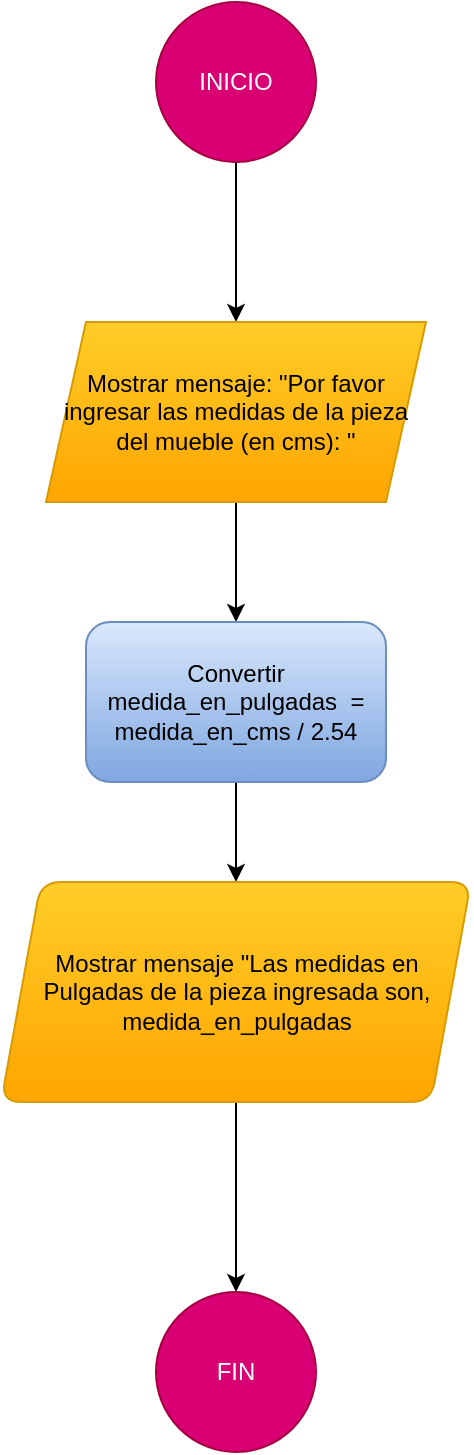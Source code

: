 <mxfile version="25.0.3">
  <diagram id="C5RBs43oDa-KdzZeNtuy" name="Page-1">
    <mxGraphModel dx="642" dy="410" grid="1" gridSize="10" guides="1" tooltips="1" connect="1" arrows="1" fold="1" page="1" pageScale="1" pageWidth="827" pageHeight="1169" math="0" shadow="0">
      <root>
        <mxCell id="WIyWlLk6GJQsqaUBKTNV-0" />
        <mxCell id="WIyWlLk6GJQsqaUBKTNV-1" parent="WIyWlLk6GJQsqaUBKTNV-0" />
        <mxCell id="L8pV754cRsekcdLMrZLq-2" value="" style="edgeStyle=orthogonalEdgeStyle;rounded=0;orthogonalLoop=1;jettySize=auto;html=1;" edge="1" parent="WIyWlLk6GJQsqaUBKTNV-1" source="L8pV754cRsekcdLMrZLq-0" target="L8pV754cRsekcdLMrZLq-1">
          <mxGeometry relative="1" as="geometry" />
        </mxCell>
        <mxCell id="L8pV754cRsekcdLMrZLq-0" value="INICIO" style="ellipse;whiteSpace=wrap;html=1;aspect=fixed;fillColor=#d80073;fontColor=#ffffff;strokeColor=#A50040;" vertex="1" parent="WIyWlLk6GJQsqaUBKTNV-1">
          <mxGeometry x="320" y="10" width="80" height="80" as="geometry" />
        </mxCell>
        <mxCell id="L8pV754cRsekcdLMrZLq-4" value="" style="edgeStyle=orthogonalEdgeStyle;rounded=0;orthogonalLoop=1;jettySize=auto;html=1;" edge="1" parent="WIyWlLk6GJQsqaUBKTNV-1" source="L8pV754cRsekcdLMrZLq-1" target="L8pV754cRsekcdLMrZLq-3">
          <mxGeometry relative="1" as="geometry" />
        </mxCell>
        <mxCell id="L8pV754cRsekcdLMrZLq-1" value="Mostrar mensaje: &quot;Por favor ingresar las medidas de la pieza del mueble (en cms): &quot;" style="shape=parallelogram;perimeter=parallelogramPerimeter;whiteSpace=wrap;html=1;fixedSize=1;fillColor=#ffcd28;strokeColor=#d79b00;gradientColor=#ffa500;" vertex="1" parent="WIyWlLk6GJQsqaUBKTNV-1">
          <mxGeometry x="265" y="170" width="190" height="90" as="geometry" />
        </mxCell>
        <mxCell id="L8pV754cRsekcdLMrZLq-7" value="" style="edgeStyle=orthogonalEdgeStyle;rounded=0;orthogonalLoop=1;jettySize=auto;html=1;" edge="1" parent="WIyWlLk6GJQsqaUBKTNV-1" source="L8pV754cRsekcdLMrZLq-3" target="L8pV754cRsekcdLMrZLq-6">
          <mxGeometry relative="1" as="geometry" />
        </mxCell>
        <mxCell id="L8pV754cRsekcdLMrZLq-3" value="Convertir medida_en_pulgadas&amp;nbsp; = medida_en_cms / 2.54" style="rounded=1;whiteSpace=wrap;html=1;fillColor=#dae8fc;gradientColor=#7ea6e0;strokeColor=#6c8ebf;" vertex="1" parent="WIyWlLk6GJQsqaUBKTNV-1">
          <mxGeometry x="285" y="320" width="150" height="80" as="geometry" />
        </mxCell>
        <mxCell id="L8pV754cRsekcdLMrZLq-9" value="" style="edgeStyle=orthogonalEdgeStyle;rounded=0;orthogonalLoop=1;jettySize=auto;html=1;" edge="1" parent="WIyWlLk6GJQsqaUBKTNV-1" source="L8pV754cRsekcdLMrZLq-6" target="L8pV754cRsekcdLMrZLq-8">
          <mxGeometry relative="1" as="geometry" />
        </mxCell>
        <mxCell id="L8pV754cRsekcdLMrZLq-6" value="Mostrar mensaje &quot;Las medidas en Pulgadas de la pieza ingresada son, medida_en_pulgadas" style="shape=parallelogram;perimeter=parallelogramPerimeter;whiteSpace=wrap;html=1;fixedSize=1;rounded=1;fillColor=#ffcd28;gradientColor=#ffa500;strokeColor=#d79b00;" vertex="1" parent="WIyWlLk6GJQsqaUBKTNV-1">
          <mxGeometry x="242.5" y="450" width="235" height="110" as="geometry" />
        </mxCell>
        <mxCell id="L8pV754cRsekcdLMrZLq-8" value="&lt;div&gt;FIN&lt;/div&gt;" style="ellipse;whiteSpace=wrap;html=1;fillColor=#d80073;strokeColor=#A50040;rounded=1;fontColor=#ffffff;" vertex="1" parent="WIyWlLk6GJQsqaUBKTNV-1">
          <mxGeometry x="320" y="655" width="80" height="80" as="geometry" />
        </mxCell>
      </root>
    </mxGraphModel>
  </diagram>
</mxfile>
